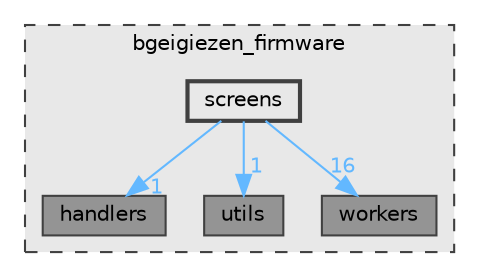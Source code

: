 digraph "bgeigiezen_firmware/screens"
{
 // LATEX_PDF_SIZE
  bgcolor="transparent";
  edge [fontname=Helvetica,fontsize=10,labelfontname=Helvetica,labelfontsize=10];
  node [fontname=Helvetica,fontsize=10,shape=box,height=0.2,width=0.4];
  compound=true
  subgraph clusterdir_e1eaf1e768829cf4a63747721d8faaf4 {
    graph [ bgcolor="#e8e8e8", pencolor="grey25", label="bgeigiezen_firmware", fontname=Helvetica,fontsize=10 style="filled,dashed", URL="dir_e1eaf1e768829cf4a63747721d8faaf4.html",tooltip=""]
  dir_749451a598ecd5c0309d9027278f34c6 [label="handlers", fillcolor="#949494", color="grey25", style="filled", URL="dir_749451a598ecd5c0309d9027278f34c6.html",tooltip=""];
  dir_a24ad72c06e21cd2cd0e24e40f39aea1 [label="utils", fillcolor="#949494", color="grey25", style="filled", URL="dir_a24ad72c06e21cd2cd0e24e40f39aea1.html",tooltip=""];
  dir_d5d1412b4c1b9faa3d16b8867b1e9070 [label="workers", fillcolor="#949494", color="grey25", style="filled", URL="dir_d5d1412b4c1b9faa3d16b8867b1e9070.html",tooltip=""];
  dir_6f13c7d66f004924e86a65a4e93b51f7 [label="screens", fillcolor="#e8e8e8", color="grey25", style="filled,bold", URL="dir_6f13c7d66f004924e86a65a4e93b51f7.html",tooltip=""];
  }
  dir_6f13c7d66f004924e86a65a4e93b51f7->dir_749451a598ecd5c0309d9027278f34c6 [headlabel="1", labeldistance=1.5 headhref="dir_000007_000004.html" color="steelblue1" fontcolor="steelblue1"];
  dir_6f13c7d66f004924e86a65a4e93b51f7->dir_a24ad72c06e21cd2cd0e24e40f39aea1 [headlabel="1", labeldistance=1.5 headhref="dir_000007_000014.html" color="steelblue1" fontcolor="steelblue1"];
  dir_6f13c7d66f004924e86a65a4e93b51f7->dir_d5d1412b4c1b9faa3d16b8867b1e9070 [headlabel="16", labeldistance=1.5 headhref="dir_000007_000015.html" color="steelblue1" fontcolor="steelblue1"];
}
